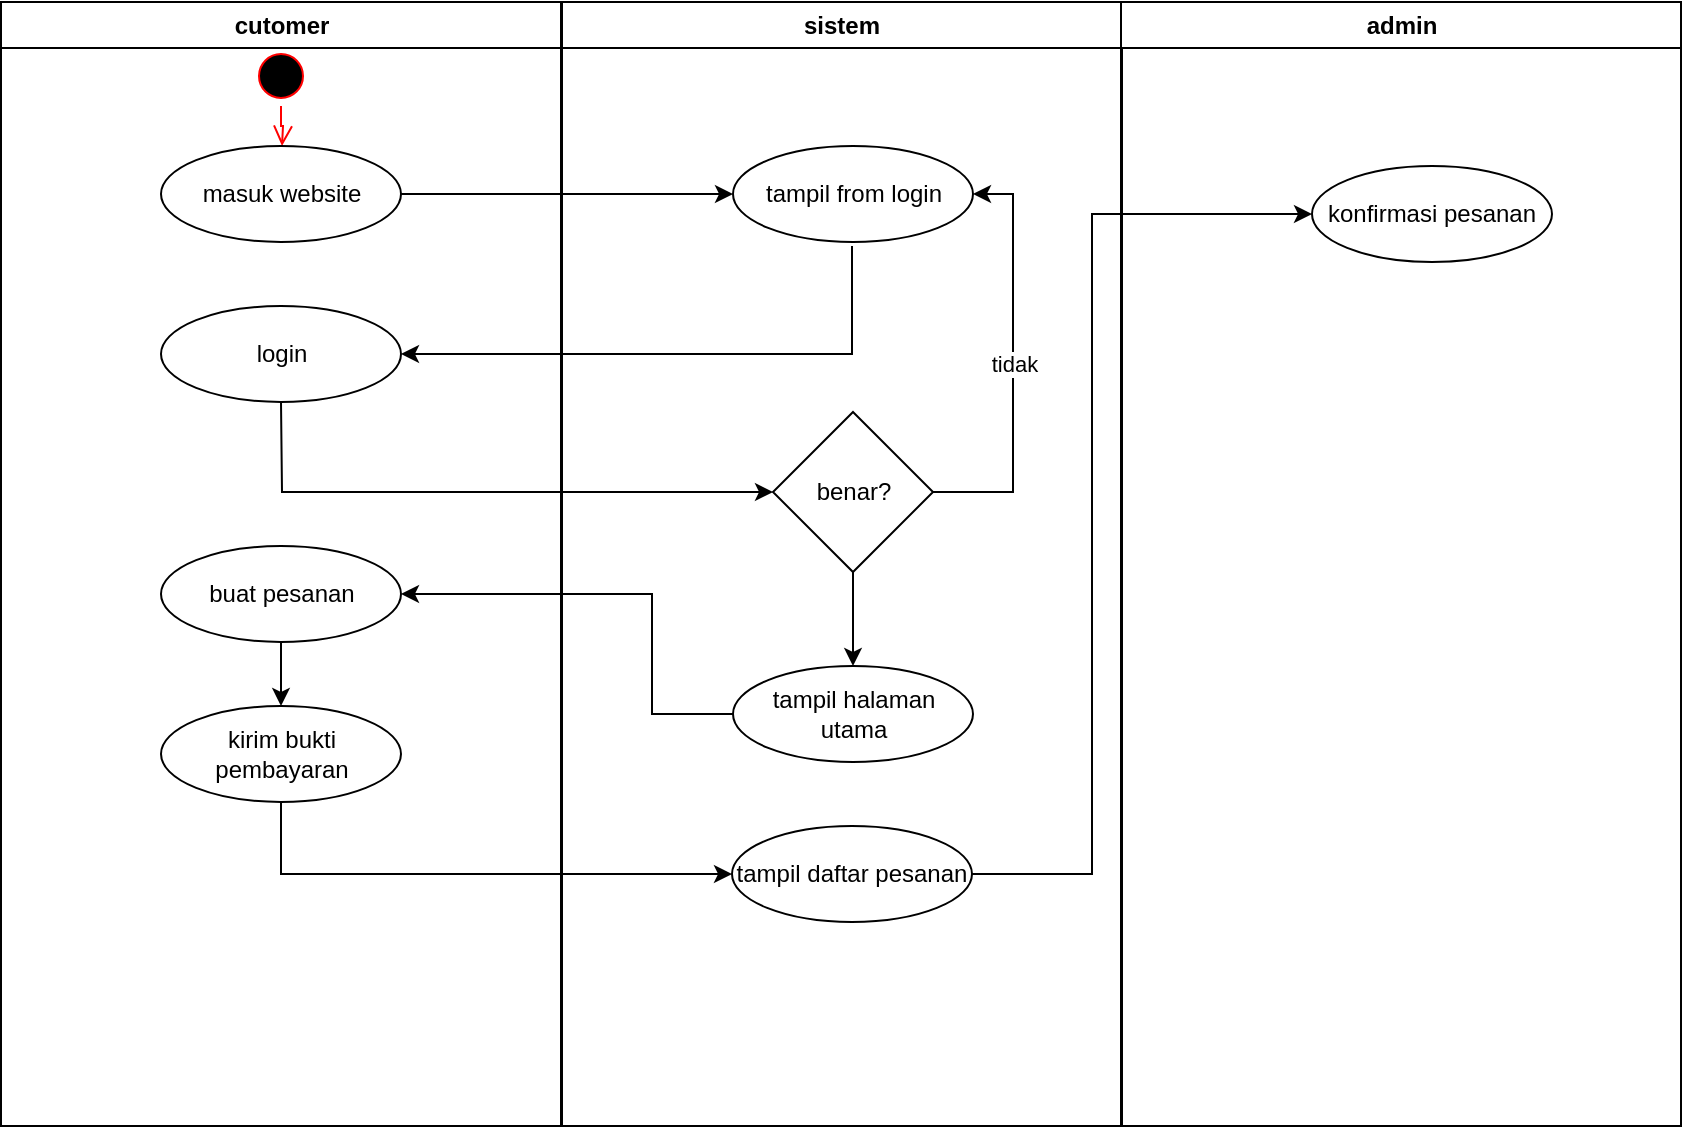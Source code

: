 <mxfile version="20.8.20" type="github">
  <diagram name="Page-1" id="e7e014a7-5840-1c2e-5031-d8a46d1fe8dd">
    <mxGraphModel dx="880" dy="444" grid="1" gridSize="10" guides="1" tooltips="1" connect="1" arrows="1" fold="1" page="1" pageScale="1" pageWidth="1169" pageHeight="826" background="none" math="0" shadow="0">
      <root>
        <mxCell id="0" />
        <mxCell id="1" parent="0" />
        <mxCell id="2" value="cutomer" style="swimlane;whiteSpace=wrap" parent="1" vertex="1">
          <mxGeometry x="164.5" y="128" width="280" height="562" as="geometry" />
        </mxCell>
        <mxCell id="G7t4O33GT9zoI_i8RfT4-44" value="" style="ellipse;html=1;shape=startState;fillColor=#000000;strokeColor=#ff0000;" vertex="1" parent="2">
          <mxGeometry x="125" y="22" width="30" height="30" as="geometry" />
        </mxCell>
        <mxCell id="G7t4O33GT9zoI_i8RfT4-45" value="" style="edgeStyle=orthogonalEdgeStyle;html=1;verticalAlign=bottom;endArrow=open;endSize=8;strokeColor=#ff0000;rounded=0;" edge="1" source="G7t4O33GT9zoI_i8RfT4-44" parent="2">
          <mxGeometry relative="1" as="geometry">
            <mxPoint x="140.5" y="72" as="targetPoint" />
          </mxGeometry>
        </mxCell>
        <mxCell id="G7t4O33GT9zoI_i8RfT4-46" value="masuk website" style="ellipse;whiteSpace=wrap;html=1;" vertex="1" parent="2">
          <mxGeometry x="80" y="72" width="120" height="48" as="geometry" />
        </mxCell>
        <mxCell id="G7t4O33GT9zoI_i8RfT4-50" value="login" style="ellipse;whiteSpace=wrap;html=1;" vertex="1" parent="2">
          <mxGeometry x="80" y="152" width="120" height="48" as="geometry" />
        </mxCell>
        <mxCell id="G7t4O33GT9zoI_i8RfT4-61" style="edgeStyle=elbowEdgeStyle;rounded=0;orthogonalLoop=1;jettySize=auto;html=1;exitX=0.5;exitY=1;exitDx=0;exitDy=0;entryX=0.5;entryY=0;entryDx=0;entryDy=0;" edge="1" parent="2" source="G7t4O33GT9zoI_i8RfT4-57" target="G7t4O33GT9zoI_i8RfT4-59">
          <mxGeometry relative="1" as="geometry" />
        </mxCell>
        <mxCell id="G7t4O33GT9zoI_i8RfT4-57" value="buat pesanan" style="ellipse;whiteSpace=wrap;html=1;" vertex="1" parent="2">
          <mxGeometry x="80" y="272" width="120" height="48" as="geometry" />
        </mxCell>
        <mxCell id="G7t4O33GT9zoI_i8RfT4-59" value="kirim bukti pembayaran" style="ellipse;whiteSpace=wrap;html=1;" vertex="1" parent="2">
          <mxGeometry x="80" y="352" width="120" height="48" as="geometry" />
        </mxCell>
        <mxCell id="3" value="sistem" style="swimlane;whiteSpace=wrap;startSize=23;" parent="1" vertex="1">
          <mxGeometry x="445" y="128" width="280" height="562" as="geometry" />
        </mxCell>
        <mxCell id="G7t4O33GT9zoI_i8RfT4-47" value="tampil from login" style="ellipse;whiteSpace=wrap;html=1;" vertex="1" parent="3">
          <mxGeometry x="85.5" y="72" width="120" height="48" as="geometry" />
        </mxCell>
        <mxCell id="G7t4O33GT9zoI_i8RfT4-55" style="edgeStyle=elbowEdgeStyle;rounded=0;orthogonalLoop=1;jettySize=auto;elbow=vertical;html=1;exitX=0.5;exitY=1;exitDx=0;exitDy=0;entryX=0.5;entryY=0;entryDx=0;entryDy=0;" edge="1" parent="3" source="G7t4O33GT9zoI_i8RfT4-51" target="G7t4O33GT9zoI_i8RfT4-54">
          <mxGeometry relative="1" as="geometry" />
        </mxCell>
        <mxCell id="G7t4O33GT9zoI_i8RfT4-51" value="benar?" style="rhombus;whiteSpace=wrap;html=1;" vertex="1" parent="3">
          <mxGeometry x="105.5" y="205" width="80" height="80" as="geometry" />
        </mxCell>
        <mxCell id="G7t4O33GT9zoI_i8RfT4-53" value="tidak" style="endArrow=classic;html=1;rounded=0;edgeStyle=elbowEdgeStyle;exitX=1;exitY=0.5;exitDx=0;exitDy=0;elbow=vertical;entryX=1;entryY=0.5;entryDx=0;entryDy=0;" edge="1" parent="3" source="G7t4O33GT9zoI_i8RfT4-51" target="G7t4O33GT9zoI_i8RfT4-47">
          <mxGeometry width="50" height="50" relative="1" as="geometry">
            <mxPoint x="135.5" y="252" as="sourcePoint" />
            <mxPoint x="235.5" y="92" as="targetPoint" />
            <Array as="points">
              <mxPoint x="225.5" y="242" />
            </Array>
          </mxGeometry>
        </mxCell>
        <mxCell id="G7t4O33GT9zoI_i8RfT4-54" value="tampil halaman utama" style="ellipse;whiteSpace=wrap;html=1;" vertex="1" parent="3">
          <mxGeometry x="85.5" y="332" width="120" height="48" as="geometry" />
        </mxCell>
        <mxCell id="G7t4O33GT9zoI_i8RfT4-62" value="tampil daftar pesanan" style="ellipse;whiteSpace=wrap;html=1;" vertex="1" parent="3">
          <mxGeometry x="85" y="412" width="120" height="48" as="geometry" />
        </mxCell>
        <mxCell id="4" value="admin" style="swimlane;whiteSpace=wrap" parent="1" vertex="1">
          <mxGeometry x="724.5" y="128" width="280" height="562" as="geometry" />
        </mxCell>
        <mxCell id="G7t4O33GT9zoI_i8RfT4-63" value="konfirmasi pesanan" style="ellipse;whiteSpace=wrap;html=1;" vertex="1" parent="4">
          <mxGeometry x="95.5" y="82" width="120" height="48" as="geometry" />
        </mxCell>
        <mxCell id="G7t4O33GT9zoI_i8RfT4-48" value="" style="endArrow=classic;html=1;rounded=0;exitX=1;exitY=0.5;exitDx=0;exitDy=0;entryX=0;entryY=0.5;entryDx=0;entryDy=0;" edge="1" parent="1" source="G7t4O33GT9zoI_i8RfT4-46" target="G7t4O33GT9zoI_i8RfT4-47">
          <mxGeometry width="50" height="50" relative="1" as="geometry">
            <mxPoint x="580" y="380" as="sourcePoint" />
            <mxPoint x="630" y="330" as="targetPoint" />
          </mxGeometry>
        </mxCell>
        <mxCell id="G7t4O33GT9zoI_i8RfT4-49" value="" style="endArrow=classic;html=1;rounded=0;entryX=1;entryY=0.5;entryDx=0;entryDy=0;edgeStyle=elbowEdgeStyle;" edge="1" parent="1" target="G7t4O33GT9zoI_i8RfT4-50">
          <mxGeometry width="50" height="50" relative="1" as="geometry">
            <mxPoint x="590" y="250" as="sourcePoint" />
            <mxPoint x="630" y="330" as="targetPoint" />
            <Array as="points">
              <mxPoint x="590" y="270" />
            </Array>
          </mxGeometry>
        </mxCell>
        <mxCell id="G7t4O33GT9zoI_i8RfT4-52" value="" style="endArrow=classic;html=1;rounded=0;edgeStyle=elbowEdgeStyle;exitX=0.5;exitY=1;exitDx=0;exitDy=0;entryX=0;entryY=0.5;entryDx=0;entryDy=0;" edge="1" parent="1" source="G7t4O33GT9zoI_i8RfT4-50" target="G7t4O33GT9zoI_i8RfT4-51">
          <mxGeometry width="50" height="50" relative="1" as="geometry">
            <mxPoint x="580" y="380" as="sourcePoint" />
            <mxPoint x="520" y="390" as="targetPoint" />
            <Array as="points">
              <mxPoint x="305" y="350" />
            </Array>
          </mxGeometry>
        </mxCell>
        <mxCell id="G7t4O33GT9zoI_i8RfT4-56" value="" style="endArrow=classic;html=1;rounded=0;entryX=1;entryY=0.5;entryDx=0;entryDy=0;edgeStyle=elbowEdgeStyle;exitX=0;exitY=0.5;exitDx=0;exitDy=0;" edge="1" parent="1" source="G7t4O33GT9zoI_i8RfT4-54" target="G7t4O33GT9zoI_i8RfT4-57">
          <mxGeometry width="50" height="50" relative="1" as="geometry">
            <mxPoint x="580" y="470" as="sourcePoint" />
            <mxPoint x="630" y="420" as="targetPoint" />
            <Array as="points">
              <mxPoint x="490" y="440" />
            </Array>
          </mxGeometry>
        </mxCell>
        <mxCell id="G7t4O33GT9zoI_i8RfT4-64" value="" style="endArrow=classic;html=1;rounded=0;exitX=0.5;exitY=1;exitDx=0;exitDy=0;edgeStyle=elbowEdgeStyle;elbow=vertical;entryX=0;entryY=0.5;entryDx=0;entryDy=0;" edge="1" parent="1" source="G7t4O33GT9zoI_i8RfT4-59" target="G7t4O33GT9zoI_i8RfT4-62">
          <mxGeometry width="50" height="50" relative="1" as="geometry">
            <mxPoint x="580" y="610" as="sourcePoint" />
            <mxPoint x="630" y="560" as="targetPoint" />
            <Array as="points">
              <mxPoint x="450" y="564" />
            </Array>
          </mxGeometry>
        </mxCell>
        <mxCell id="G7t4O33GT9zoI_i8RfT4-65" value="" style="endArrow=classic;html=1;rounded=0;entryX=0;entryY=0.5;entryDx=0;entryDy=0;edgeStyle=elbowEdgeStyle;exitX=1;exitY=0.5;exitDx=0;exitDy=0;" edge="1" parent="1" source="G7t4O33GT9zoI_i8RfT4-62" target="G7t4O33GT9zoI_i8RfT4-63">
          <mxGeometry width="50" height="50" relative="1" as="geometry">
            <mxPoint x="580" y="510" as="sourcePoint" />
            <mxPoint x="630" y="460" as="targetPoint" />
            <Array as="points">
              <mxPoint x="710" y="400" />
            </Array>
          </mxGeometry>
        </mxCell>
      </root>
    </mxGraphModel>
  </diagram>
</mxfile>
